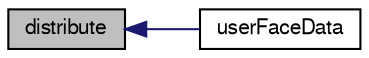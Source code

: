 digraph "distribute"
{
  bgcolor="transparent";
  edge [fontname="FreeSans",fontsize="10",labelfontname="FreeSans",labelfontsize="10"];
  node [fontname="FreeSans",fontsize="10",shape=record];
  rankdir="LR";
  Node12450 [label="distribute",height=0.2,width=0.4,color="black", fillcolor="grey75", style="filled", fontcolor="black"];
  Node12450 -> Node12451 [dir="back",color="midnightblue",fontsize="10",style="solid",fontname="FreeSans"];
  Node12451 [label="userFaceData",height=0.2,width=0.4,color="black",URL="$a24662.html#a2cb6efa4184bedfbed60b069881c26a3"];
}
